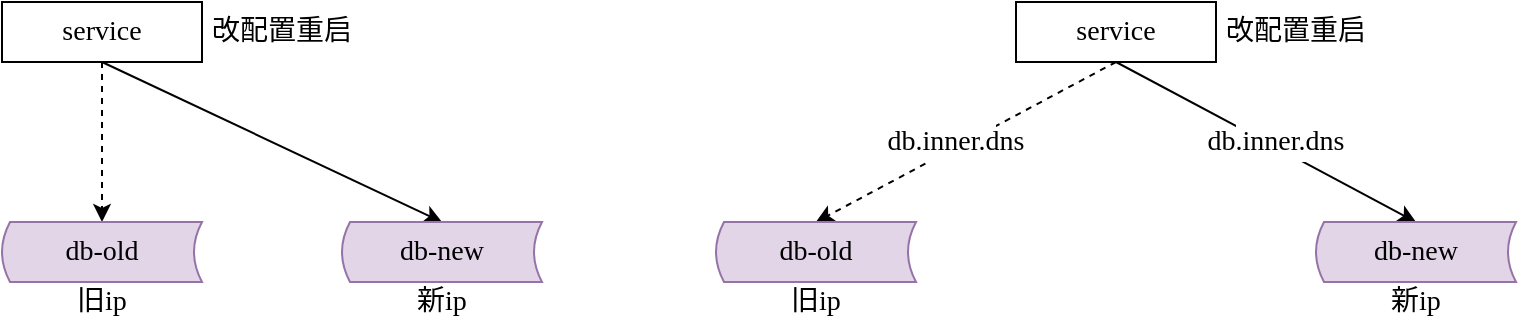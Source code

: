 <mxfile version="12.9.9" type="device" pages="4"><diagram id="i18IuQlDVuZa05UnJQ1h" name="消除IP耦合"><mxGraphModel dx="1072" dy="792" grid="1" gridSize="10" guides="1" tooltips="1" connect="1" arrows="1" fold="1" page="1" pageScale="1" pageWidth="827" pageHeight="1169" math="0" shadow="0"><root><mxCell id="0"/><mxCell id="1" parent="0"/><mxCell id="LNtL8nEvzG4BWVXjn0FC-1" style="edgeStyle=orthogonalEdgeStyle;rounded=0;orthogonalLoop=1;jettySize=auto;html=1;exitX=0.5;exitY=1;exitDx=0;exitDy=0;entryX=0.5;entryY=0;entryDx=0;entryDy=0;fontFamily=Verdana;fontSize=14;dashed=1;" edge="1" parent="1" source="LNtL8nEvzG4BWVXjn0FC-3" target="LNtL8nEvzG4BWVXjn0FC-4"><mxGeometry relative="1" as="geometry"/></mxCell><mxCell id="LNtL8nEvzG4BWVXjn0FC-2" style="rounded=0;orthogonalLoop=1;jettySize=auto;html=1;exitX=0.5;exitY=1;exitDx=0;exitDy=0;entryX=0.5;entryY=0;entryDx=0;entryDy=0;fontFamily=Verdana;fontSize=14;" edge="1" parent="1" source="LNtL8nEvzG4BWVXjn0FC-3" target="LNtL8nEvzG4BWVXjn0FC-5"><mxGeometry relative="1" as="geometry"/></mxCell><mxCell id="LNtL8nEvzG4BWVXjn0FC-3" value="service" style="rounded=0;whiteSpace=wrap;html=1;fontSize=14;fontFamily=Verdana;" vertex="1" parent="1"><mxGeometry x="70" y="270" width="100" height="30" as="geometry"/></mxCell><mxCell id="LNtL8nEvzG4BWVXjn0FC-4" value="db-old" style="shape=dataStorage;whiteSpace=wrap;html=1;fontFamily=Verdana;fontSize=14;size=0.04;fillColor=#e1d5e7;strokeColor=#9673a6;" vertex="1" parent="1"><mxGeometry x="70" y="380" width="100" height="30" as="geometry"/></mxCell><mxCell id="LNtL8nEvzG4BWVXjn0FC-5" value="db-new" style="shape=dataStorage;whiteSpace=wrap;html=1;fontFamily=Verdana;fontSize=14;size=0.04;fillColor=#e1d5e7;strokeColor=#9673a6;" vertex="1" parent="1"><mxGeometry x="240" y="380" width="100" height="30" as="geometry"/></mxCell><mxCell id="LNtL8nEvzG4BWVXjn0FC-6" value="旧ip" style="text;html=1;strokeColor=none;fillColor=none;align=center;verticalAlign=middle;whiteSpace=wrap;rounded=0;fontFamily=Verdana;fontSize=14;" vertex="1" parent="1"><mxGeometry x="100" y="410" width="40" height="20" as="geometry"/></mxCell><mxCell id="LNtL8nEvzG4BWVXjn0FC-7" value="新ip" style="text;html=1;strokeColor=none;fillColor=none;align=center;verticalAlign=middle;whiteSpace=wrap;rounded=0;fontFamily=Verdana;fontSize=14;" vertex="1" parent="1"><mxGeometry x="270" y="410" width="40" height="20" as="geometry"/></mxCell><mxCell id="LNtL8nEvzG4BWVXjn0FC-8" value="改配置重启" style="text;html=1;strokeColor=none;fillColor=none;align=center;verticalAlign=middle;whiteSpace=wrap;rounded=0;fontFamily=Verdana;fontSize=14;" vertex="1" parent="1"><mxGeometry x="170" y="275" width="80" height="20" as="geometry"/></mxCell><mxCell id="LNtL8nEvzG4BWVXjn0FC-9" style="rounded=0;orthogonalLoop=1;jettySize=auto;html=1;exitX=0.5;exitY=1;exitDx=0;exitDy=0;entryX=0.5;entryY=0;entryDx=0;entryDy=0;fontFamily=Verdana;fontSize=14;dashed=1;" edge="1" parent="1" source="LNtL8nEvzG4BWVXjn0FC-11" target="LNtL8nEvzG4BWVXjn0FC-12"><mxGeometry relative="1" as="geometry"/></mxCell><mxCell id="LNtL8nEvzG4BWVXjn0FC-10" style="rounded=0;orthogonalLoop=1;jettySize=auto;html=1;exitX=0.5;exitY=1;exitDx=0;exitDy=0;entryX=0.5;entryY=0;entryDx=0;entryDy=0;fontFamily=Verdana;fontSize=14;" edge="1" parent="1" source="LNtL8nEvzG4BWVXjn0FC-11" target="LNtL8nEvzG4BWVXjn0FC-13"><mxGeometry relative="1" as="geometry"/></mxCell><mxCell id="LNtL8nEvzG4BWVXjn0FC-11" value="service" style="rounded=0;whiteSpace=wrap;html=1;fontSize=14;fontFamily=Verdana;" vertex="1" parent="1"><mxGeometry x="577" y="270" width="100" height="30" as="geometry"/></mxCell><mxCell id="LNtL8nEvzG4BWVXjn0FC-12" value="db-old" style="shape=dataStorage;whiteSpace=wrap;html=1;fontFamily=Verdana;fontSize=14;size=0.04;fillColor=#e1d5e7;strokeColor=#9673a6;" vertex="1" parent="1"><mxGeometry x="427" y="380" width="100" height="30" as="geometry"/></mxCell><mxCell id="LNtL8nEvzG4BWVXjn0FC-13" value="db-new" style="shape=dataStorage;whiteSpace=wrap;html=1;fontFamily=Verdana;fontSize=14;size=0.04;fillColor=#e1d5e7;strokeColor=#9673a6;" vertex="1" parent="1"><mxGeometry x="727" y="380" width="100" height="30" as="geometry"/></mxCell><mxCell id="LNtL8nEvzG4BWVXjn0FC-14" value="旧ip" style="text;html=1;strokeColor=none;fillColor=none;align=center;verticalAlign=middle;whiteSpace=wrap;rounded=0;fontFamily=Verdana;fontSize=14;" vertex="1" parent="1"><mxGeometry x="457" y="410" width="40" height="20" as="geometry"/></mxCell><mxCell id="LNtL8nEvzG4BWVXjn0FC-15" value="新ip" style="text;html=1;strokeColor=none;fillColor=none;align=center;verticalAlign=middle;whiteSpace=wrap;rounded=0;fontFamily=Verdana;fontSize=14;" vertex="1" parent="1"><mxGeometry x="757" y="410" width="40" height="20" as="geometry"/></mxCell><mxCell id="LNtL8nEvzG4BWVXjn0FC-16" value="改配置重启" style="text;html=1;strokeColor=none;fillColor=none;align=center;verticalAlign=middle;whiteSpace=wrap;rounded=0;fontFamily=Verdana;fontSize=14;" vertex="1" parent="1"><mxGeometry x="677" y="275" width="80" height="20" as="geometry"/></mxCell><mxCell id="LNtL8nEvzG4BWVXjn0FC-17" value="db.inner.dns" style="text;html=1;strokeColor=none;fillColor=#ffffff;align=center;verticalAlign=middle;whiteSpace=wrap;rounded=0;fontFamily=Verdana;fontSize=14;" vertex="1" parent="1"><mxGeometry x="527" y="330" width="40" height="20" as="geometry"/></mxCell><mxCell id="LNtL8nEvzG4BWVXjn0FC-18" value="db.inner.dns" style="text;html=1;strokeColor=none;fillColor=#ffffff;align=center;verticalAlign=middle;whiteSpace=wrap;rounded=0;fontFamily=Verdana;fontSize=14;" vertex="1" parent="1"><mxGeometry x="687" y="330" width="40" height="20" as="geometry"/></mxCell></root></mxGraphModel></diagram><diagram id="fx41USESODHeMfqEr2OU" name="消除公共库耦合"><mxGraphModel dx="1072" dy="792" grid="1" gridSize="10" guides="1" tooltips="1" connect="1" arrows="1" fold="1" page="1" pageScale="1" pageWidth="827" pageHeight="1169" math="0" shadow="0"><root><mxCell id="7f30IBXHDWjcl1DamGor-0"/><mxCell id="7f30IBXHDWjcl1DamGor-1" parent="7f30IBXHDWjcl1DamGor-0"/><mxCell id="kiIvEAYXKFqBtfXAb6jz-0" style="edgeStyle=orthogonalEdgeStyle;rounded=0;orthogonalLoop=1;jettySize=auto;html=1;exitX=0.5;exitY=1;exitDx=0;exitDy=0;entryX=0;entryY=0.5;entryDx=0;entryDy=0;fontFamily=Verdana;fontSize=14;" edge="1" parent="7f30IBXHDWjcl1DamGor-1" source="kiIvEAYXKFqBtfXAb6jz-1" target="kiIvEAYXKFqBtfXAb6jz-10"><mxGeometry relative="1" as="geometry"/></mxCell><mxCell id="kiIvEAYXKFqBtfXAb6jz-1" value="service1" style="rounded=0;whiteSpace=wrap;html=1;fontSize=14;fontFamily=Verdana;" vertex="1" parent="7f30IBXHDWjcl1DamGor-1"><mxGeometry x="10" y="270" width="100" height="30" as="geometry"/></mxCell><mxCell id="kiIvEAYXKFqBtfXAb6jz-2" value="db" style="shape=dataStorage;whiteSpace=wrap;html=1;fontFamily=Verdana;fontSize=14;size=0.04;fillColor=#e1d5e7;strokeColor=#9673a6;" vertex="1" parent="7f30IBXHDWjcl1DamGor-1"><mxGeometry x="150" y="480" width="100" height="30" as="geometry"/></mxCell><mxCell id="kiIvEAYXKFqBtfXAb6jz-3" value="cache" style="shape=dataStorage;whiteSpace=wrap;html=1;fontFamily=Verdana;fontSize=14;size=0.04;fillColor=#f8cecc;strokeColor=#b85450;" vertex="1" parent="7f30IBXHDWjcl1DamGor-1"><mxGeometry x="290" y="480" width="100" height="30" as="geometry"/></mxCell><mxCell id="kiIvEAYXKFqBtfXAb6jz-4" style="edgeStyle=none;rounded=0;orthogonalLoop=1;jettySize=auto;html=1;exitX=0.5;exitY=1;exitDx=0;exitDy=0;entryX=0.5;entryY=0;entryDx=0;entryDy=0;fontFamily=Verdana;fontSize=14;" edge="1" parent="7f30IBXHDWjcl1DamGor-1" source="kiIvEAYXKFqBtfXAb6jz-5" target="kiIvEAYXKFqBtfXAb6jz-10"><mxGeometry relative="1" as="geometry"/></mxCell><mxCell id="kiIvEAYXKFqBtfXAb6jz-5" value="service2" style="rounded=0;whiteSpace=wrap;html=1;fontSize=14;fontFamily=Verdana;" vertex="1" parent="7f30IBXHDWjcl1DamGor-1"><mxGeometry x="150" y="270" width="100" height="30" as="geometry"/></mxCell><mxCell id="kiIvEAYXKFqBtfXAb6jz-6" style="edgeStyle=orthogonalEdgeStyle;rounded=0;orthogonalLoop=1;jettySize=auto;html=1;exitX=0.5;exitY=1;exitDx=0;exitDy=0;entryX=1;entryY=0.5;entryDx=0;entryDy=0;fontFamily=Verdana;fontSize=14;" edge="1" parent="7f30IBXHDWjcl1DamGor-1" source="kiIvEAYXKFqBtfXAb6jz-7" target="kiIvEAYXKFqBtfXAb6jz-10"><mxGeometry relative="1" as="geometry"/></mxCell><mxCell id="kiIvEAYXKFqBtfXAb6jz-7" value="service3" style="rounded=0;whiteSpace=wrap;html=1;fontSize=14;fontFamily=Verdana;" vertex="1" parent="7f30IBXHDWjcl1DamGor-1"><mxGeometry x="290" y="270" width="100" height="30" as="geometry"/></mxCell><mxCell id="kiIvEAYXKFqBtfXAb6jz-8" style="edgeStyle=orthogonalEdgeStyle;rounded=0;orthogonalLoop=1;jettySize=auto;html=1;exitX=0.5;exitY=1;exitDx=0;exitDy=0;entryX=0.5;entryY=0;entryDx=0;entryDy=0;fontFamily=Verdana;fontSize=14;" edge="1" parent="7f30IBXHDWjcl1DamGor-1" source="kiIvEAYXKFqBtfXAb6jz-10" target="kiIvEAYXKFqBtfXAb6jz-2"><mxGeometry relative="1" as="geometry"/></mxCell><mxCell id="kiIvEAYXKFqBtfXAb6jz-9" style="rounded=0;orthogonalLoop=1;jettySize=auto;html=1;exitX=0.5;exitY=1;exitDx=0;exitDy=0;entryX=0.5;entryY=0;entryDx=0;entryDy=0;fontFamily=Verdana;fontSize=14;" edge="1" parent="7f30IBXHDWjcl1DamGor-1" source="kiIvEAYXKFqBtfXAb6jz-10" target="kiIvEAYXKFqBtfXAb6jz-3"><mxGeometry relative="1" as="geometry"/></mxCell><mxCell id="kiIvEAYXKFqBtfXAb6jz-10" value="biz.jar" style="rounded=1;whiteSpace=wrap;html=1;fillColor=#ffffff;fontFamily=Verdana;fontSize=14;arcSize=50;" vertex="1" parent="7f30IBXHDWjcl1DamGor-1"><mxGeometry x="150" y="380" width="100" height="30" as="geometry"/></mxCell><mxCell id="kiIvEAYXKFqBtfXAb6jz-11" style="rounded=0;orthogonalLoop=1;jettySize=auto;html=1;exitX=0.5;exitY=1;exitDx=0;exitDy=0;entryX=0.5;entryY=0;entryDx=0;entryDy=0;fontFamily=Verdana;fontSize=14;" edge="1" parent="7f30IBXHDWjcl1DamGor-1" source="kiIvEAYXKFqBtfXAb6jz-12" target="kiIvEAYXKFqBtfXAb6jz-21"><mxGeometry relative="1" as="geometry"/></mxCell><mxCell id="kiIvEAYXKFqBtfXAb6jz-12" value="service1" style="rounded=0;whiteSpace=wrap;html=1;fontSize=14;fontFamily=Verdana;" vertex="1" parent="7f30IBXHDWjcl1DamGor-1"><mxGeometry x="447" y="270" width="100" height="30" as="geometry"/></mxCell><mxCell id="kiIvEAYXKFqBtfXAb6jz-13" value="db" style="shape=dataStorage;whiteSpace=wrap;html=1;fontFamily=Verdana;fontSize=14;size=0.04;fillColor=#e1d5e7;strokeColor=#9673a6;" vertex="1" parent="7f30IBXHDWjcl1DamGor-1"><mxGeometry x="587" y="480" width="100" height="30" as="geometry"/></mxCell><mxCell id="kiIvEAYXKFqBtfXAb6jz-14" value="cache" style="shape=dataStorage;whiteSpace=wrap;html=1;fontFamily=Verdana;fontSize=14;size=0.04;fillColor=#f8cecc;strokeColor=#b85450;" vertex="1" parent="7f30IBXHDWjcl1DamGor-1"><mxGeometry x="727" y="480" width="100" height="30" as="geometry"/></mxCell><mxCell id="kiIvEAYXKFqBtfXAb6jz-15" style="edgeStyle=none;rounded=0;orthogonalLoop=1;jettySize=auto;html=1;exitX=0.5;exitY=1;exitDx=0;exitDy=0;entryX=0.5;entryY=0;entryDx=0;entryDy=0;fontFamily=Verdana;fontSize=14;" edge="1" parent="7f30IBXHDWjcl1DamGor-1" source="kiIvEAYXKFqBtfXAb6jz-16" target="kiIvEAYXKFqBtfXAb6jz-21"><mxGeometry relative="1" as="geometry"/></mxCell><mxCell id="kiIvEAYXKFqBtfXAb6jz-16" value="service2" style="rounded=0;whiteSpace=wrap;html=1;fontSize=14;fontFamily=Verdana;" vertex="1" parent="7f30IBXHDWjcl1DamGor-1"><mxGeometry x="587" y="270" width="100" height="30" as="geometry"/></mxCell><mxCell id="kiIvEAYXKFqBtfXAb6jz-17" style="rounded=0;orthogonalLoop=1;jettySize=auto;html=1;exitX=0.5;exitY=1;exitDx=0;exitDy=0;entryX=0.5;entryY=0;entryDx=0;entryDy=0;fontFamily=Verdana;fontSize=14;" edge="1" parent="7f30IBXHDWjcl1DamGor-1" source="kiIvEAYXKFqBtfXAb6jz-18" target="kiIvEAYXKFqBtfXAb6jz-21"><mxGeometry relative="1" as="geometry"/></mxCell><mxCell id="kiIvEAYXKFqBtfXAb6jz-18" value="service3" style="rounded=0;whiteSpace=wrap;html=1;fontSize=14;fontFamily=Verdana;" vertex="1" parent="7f30IBXHDWjcl1DamGor-1"><mxGeometry x="727" y="270" width="100" height="30" as="geometry"/></mxCell><mxCell id="kiIvEAYXKFqBtfXAb6jz-19" style="edgeStyle=orthogonalEdgeStyle;rounded=0;orthogonalLoop=1;jettySize=auto;html=1;exitX=0.5;exitY=1;exitDx=0;exitDy=0;entryX=0.5;entryY=0;entryDx=0;entryDy=0;fontFamily=Verdana;fontSize=14;" edge="1" parent="7f30IBXHDWjcl1DamGor-1" source="kiIvEAYXKFqBtfXAb6jz-21" target="kiIvEAYXKFqBtfXAb6jz-13"><mxGeometry relative="1" as="geometry"/></mxCell><mxCell id="kiIvEAYXKFqBtfXAb6jz-20" style="rounded=0;orthogonalLoop=1;jettySize=auto;html=1;exitX=0.5;exitY=1;exitDx=0;exitDy=0;entryX=0.5;entryY=0;entryDx=0;entryDy=0;fontFamily=Verdana;fontSize=14;" edge="1" parent="7f30IBXHDWjcl1DamGor-1" source="kiIvEAYXKFqBtfXAb6jz-21" target="kiIvEAYXKFqBtfXAb6jz-14"><mxGeometry relative="1" as="geometry"/></mxCell><mxCell id="kiIvEAYXKFqBtfXAb6jz-21" value="biz.service" style="rounded=1;whiteSpace=wrap;html=1;fillColor=#ffffff;fontFamily=Verdana;fontSize=14;arcSize=50;" vertex="1" parent="7f30IBXHDWjcl1DamGor-1"><mxGeometry x="587" y="380" width="100" height="30" as="geometry"/></mxCell></root></mxGraphModel></diagram><diagram id="u6aBDR1Z8g0q0iIM3qYT" name="分层架构演进之路"><mxGraphModel dx="1072" dy="792" grid="1" gridSize="10" guides="1" tooltips="1" connect="1" arrows="1" fold="1" page="1" pageScale="1" pageWidth="827" pageHeight="1169" math="0" shadow="0"><root><mxCell id="iaPJOSjdDg8Whs4y9LMj-0"/><mxCell id="iaPJOSjdDg8Whs4y9LMj-1" parent="iaPJOSjdDg8Whs4y9LMj-0"/><mxCell id="NhcVpcuo0kdm9E1n7WV4-0" style="edgeStyle=orthogonalEdgeStyle;rounded=0;orthogonalLoop=1;jettySize=auto;html=1;exitX=0.5;exitY=1;exitDx=0;exitDy=0;fontFamily=Verdana;fontSize=14;" edge="1" parent="iaPJOSjdDg8Whs4y9LMj-1" source="NhcVpcuo0kdm9E1n7WV4-1" target="NhcVpcuo0kdm9E1n7WV4-2"><mxGeometry relative="1" as="geometry"/></mxCell><mxCell id="NhcVpcuo0kdm9E1n7WV4-1" value="web-server" style="rounded=0;whiteSpace=wrap;html=1;fontFamily=Verdana;fontSize=14;" vertex="1" parent="iaPJOSjdDg8Whs4y9LMj-1"><mxGeometry y="310" width="120" height="30" as="geometry"/></mxCell><mxCell id="NhcVpcuo0kdm9E1n7WV4-2" value="db" style="shape=dataStorage;whiteSpace=wrap;html=1;fontFamily=Verdana;fontSize=14;size=0.042;fillColor=#e1d5e7;strokeColor=#000000;" vertex="1" parent="iaPJOSjdDg8Whs4y9LMj-1"><mxGeometry y="390" width="120" height="30" as="geometry"/></mxCell><mxCell id="NhcVpcuo0kdm9E1n7WV4-3" style="edgeStyle=orthogonalEdgeStyle;rounded=0;orthogonalLoop=1;jettySize=auto;html=1;exitX=0.5;exitY=1;exitDx=0;exitDy=0;fontFamily=Verdana;fontSize=14;" edge="1" parent="iaPJOSjdDg8Whs4y9LMj-1" source="NhcVpcuo0kdm9E1n7WV4-4" target="NhcVpcuo0kdm9E1n7WV4-5"><mxGeometry relative="1" as="geometry"/></mxCell><mxCell id="NhcVpcuo0kdm9E1n7WV4-4" value="web-server" style="rounded=0;whiteSpace=wrap;html=1;fontFamily=Verdana;fontSize=14;verticalAlign=top;" vertex="1" parent="iaPJOSjdDg8Whs4y9LMj-1"><mxGeometry x="200" y="280" width="120" height="60" as="geometry"/></mxCell><mxCell id="NhcVpcuo0kdm9E1n7WV4-5" value="db" style="shape=dataStorage;whiteSpace=wrap;html=1;fontFamily=Verdana;fontSize=14;size=0.042;fillColor=#e1d5e7;strokeColor=#000000;" vertex="1" parent="iaPJOSjdDg8Whs4y9LMj-1"><mxGeometry x="200" y="390" width="120" height="30" as="geometry"/></mxCell><mxCell id="NhcVpcuo0kdm9E1n7WV4-6" value="DAO" style="rounded=0;whiteSpace=wrap;html=1;strokeColor=#000000;fontFamily=Verdana;fontSize=14;" vertex="1" parent="iaPJOSjdDg8Whs4y9LMj-1"><mxGeometry x="225" y="310" width="70" height="30" as="geometry"/></mxCell><mxCell id="NhcVpcuo0kdm9E1n7WV4-7" value="" style="html=1;shadow=0;dashed=0;align=center;verticalAlign=middle;shape=mxgraph.arrows2.arrow;dy=0.5;dx=12;notch=0;strokeColor=#000000;fontFamily=Verdana;fontSize=14;" vertex="1" parent="iaPJOSjdDg8Whs4y9LMj-1"><mxGeometry x="130" y="360" width="50" height="20" as="geometry"/></mxCell><mxCell id="NhcVpcuo0kdm9E1n7WV4-19" style="edgeStyle=orthogonalEdgeStyle;rounded=0;orthogonalLoop=1;jettySize=auto;html=1;exitX=0.5;exitY=1;exitDx=0;exitDy=0;fontFamily=Verdana;fontSize=14;" edge="1" parent="iaPJOSjdDg8Whs4y9LMj-1" source="NhcVpcuo0kdm9E1n7WV4-20" target="NhcVpcuo0kdm9E1n7WV4-21"><mxGeometry relative="1" as="geometry"/></mxCell><mxCell id="NhcVpcuo0kdm9E1n7WV4-20" value="service" style="rounded=0;whiteSpace=wrap;html=1;fontFamily=Verdana;fontSize=14;verticalAlign=top;" vertex="1" parent="iaPJOSjdDg8Whs4y9LMj-1"><mxGeometry x="370" y="280" width="120" height="60" as="geometry"/></mxCell><mxCell id="NhcVpcuo0kdm9E1n7WV4-21" value="db" style="shape=dataStorage;whiteSpace=wrap;html=1;fontFamily=Verdana;fontSize=14;size=0.042;fillColor=#e1d5e7;strokeColor=#000000;" vertex="1" parent="iaPJOSjdDg8Whs4y9LMj-1"><mxGeometry x="370" y="390" width="120" height="30" as="geometry"/></mxCell><mxCell id="NhcVpcuo0kdm9E1n7WV4-22" value="DAO" style="rounded=0;whiteSpace=wrap;html=1;strokeColor=#000000;fontFamily=Verdana;fontSize=14;" vertex="1" parent="iaPJOSjdDg8Whs4y9LMj-1"><mxGeometry x="395" y="310" width="70" height="30" as="geometry"/></mxCell><mxCell id="NhcVpcuo0kdm9E1n7WV4-23" style="edgeStyle=none;rounded=0;orthogonalLoop=1;jettySize=auto;html=1;exitX=0.5;exitY=1;exitDx=0;exitDy=0;entryX=0.5;entryY=0;entryDx=0;entryDy=0;fontFamily=Verdana;fontSize=14;" edge="1" parent="iaPJOSjdDg8Whs4y9LMj-1" source="NhcVpcuo0kdm9E1n7WV4-24" target="NhcVpcuo0kdm9E1n7WV4-20"><mxGeometry relative="1" as="geometry"/></mxCell><mxCell id="NhcVpcuo0kdm9E1n7WV4-24" value="web-server" style="rounded=0;whiteSpace=wrap;html=1;strokeColor=#000000;strokeWidth=1;fillColor=#ffffff;fontFamily=Verdana;fontSize=14;" vertex="1" parent="iaPJOSjdDg8Whs4y9LMj-1"><mxGeometry x="370" y="200" width="120" height="30" as="geometry"/></mxCell><mxCell id="NhcVpcuo0kdm9E1n7WV4-25" style="edgeStyle=orthogonalEdgeStyle;rounded=0;orthogonalLoop=1;jettySize=auto;html=1;exitX=0.5;exitY=1;exitDx=0;exitDy=0;fontFamily=Verdana;fontSize=14;" edge="1" parent="iaPJOSjdDg8Whs4y9LMj-1" source="NhcVpcuo0kdm9E1n7WV4-26" target="NhcVpcuo0kdm9E1n7WV4-27"><mxGeometry relative="1" as="geometry"/></mxCell><mxCell id="NhcVpcuo0kdm9E1n7WV4-26" value="service" style="rounded=0;whiteSpace=wrap;html=1;fontFamily=Verdana;fontSize=14;verticalAlign=top;" vertex="1" parent="iaPJOSjdDg8Whs4y9LMj-1"><mxGeometry x="560" y="310" width="120" height="60" as="geometry"/></mxCell><mxCell id="NhcVpcuo0kdm9E1n7WV4-27" value="db" style="shape=dataStorage;whiteSpace=wrap;html=1;fontFamily=Verdana;fontSize=14;size=0.042;fillColor=#e1d5e7;strokeColor=#000000;" vertex="1" parent="iaPJOSjdDg8Whs4y9LMj-1"><mxGeometry x="560" y="390" width="120" height="30" as="geometry"/></mxCell><mxCell id="NhcVpcuo0kdm9E1n7WV4-28" value="DAO" style="rounded=0;whiteSpace=wrap;html=1;strokeColor=#000000;fontFamily=Verdana;fontSize=14;" vertex="1" parent="iaPJOSjdDg8Whs4y9LMj-1"><mxGeometry x="585" y="340" width="70" height="30" as="geometry"/></mxCell><mxCell id="NhcVpcuo0kdm9E1n7WV4-29" style="edgeStyle=none;rounded=0;orthogonalLoop=1;jettySize=auto;html=1;exitX=0.5;exitY=1;exitDx=0;exitDy=0;entryX=0.5;entryY=0;entryDx=0;entryDy=0;fontFamily=Verdana;fontSize=14;" edge="1" parent="iaPJOSjdDg8Whs4y9LMj-1" source="NhcVpcuo0kdm9E1n7WV4-32" target="NhcVpcuo0kdm9E1n7WV4-26"><mxGeometry relative="1" as="geometry"/></mxCell><mxCell id="NhcVpcuo0kdm9E1n7WV4-30" value="web-server" style="rounded=0;whiteSpace=wrap;html=1;strokeColor=#000000;strokeWidth=1;fillColor=#ffffff;fontFamily=Verdana;fontSize=14;" vertex="1" parent="iaPJOSjdDg8Whs4y9LMj-1"><mxGeometry x="560" y="200" width="120" height="30" as="geometry"/></mxCell><mxCell id="NhcVpcuo0kdm9E1n7WV4-31" value="" style="html=1;shadow=0;dashed=0;align=center;verticalAlign=middle;shape=mxgraph.arrows2.arrow;dy=0.6;dx=18;notch=0;strokeWidth=1;fillColor=#ffffff;fontSize=14;" vertex="1" parent="iaPJOSjdDg8Whs4y9LMj-1"><mxGeometry x="500" y="295" width="50" height="30" as="geometry"/></mxCell><mxCell id="NhcVpcuo0kdm9E1n7WV4-32" value="biz-service" style="rounded=0;whiteSpace=wrap;html=1;strokeColor=#000000;strokeWidth=1;fillColor=#ffffff;fontFamily=Verdana;fontSize=14;" vertex="1" parent="iaPJOSjdDg8Whs4y9LMj-1"><mxGeometry x="560" y="260" width="120" height="30" as="geometry"/></mxCell><mxCell id="NhcVpcuo0kdm9E1n7WV4-33" style="edgeStyle=none;rounded=0;orthogonalLoop=1;jettySize=auto;html=1;exitX=0.5;exitY=1;exitDx=0;exitDy=0;entryX=0.5;entryY=0;entryDx=0;entryDy=0;fontFamily=Verdana;fontSize=14;" edge="1" parent="iaPJOSjdDg8Whs4y9LMj-1" source="NhcVpcuo0kdm9E1n7WV4-30" target="NhcVpcuo0kdm9E1n7WV4-32"><mxGeometry relative="1" as="geometry"><mxPoint x="620" y="230" as="sourcePoint"/><mxPoint x="620" y="300" as="targetPoint"/></mxGeometry></mxCell><mxCell id="NhcVpcuo0kdm9E1n7WV4-53" style="edgeStyle=orthogonalEdgeStyle;rounded=0;orthogonalLoop=1;jettySize=auto;html=1;exitX=0.5;exitY=1;exitDx=0;exitDy=0;fontFamily=Verdana;fontSize=14;" edge="1" parent="iaPJOSjdDg8Whs4y9LMj-1" source="NhcVpcuo0kdm9E1n7WV4-54" target="NhcVpcuo0kdm9E1n7WV4-55"><mxGeometry relative="1" as="geometry"/></mxCell><mxCell id="NhcVpcuo0kdm9E1n7WV4-54" value="service" style="rounded=0;whiteSpace=wrap;html=1;fontFamily=Verdana;fontSize=14;verticalAlign=top;" vertex="1" parent="iaPJOSjdDg8Whs4y9LMj-1"><mxGeometry x="730" y="290" width="120" height="60" as="geometry"/></mxCell><mxCell id="NhcVpcuo0kdm9E1n7WV4-55" value="db" style="shape=dataStorage;whiteSpace=wrap;html=1;fontFamily=Verdana;fontSize=14;size=0.042;fillColor=#e1d5e7;strokeColor=#000000;" vertex="1" parent="iaPJOSjdDg8Whs4y9LMj-1"><mxGeometry x="730" y="390" width="120" height="30" as="geometry"/></mxCell><mxCell id="NhcVpcuo0kdm9E1n7WV4-56" value="DAO" style="rounded=0;whiteSpace=wrap;html=1;strokeColor=#000000;fontFamily=Verdana;fontSize=14;" vertex="1" parent="iaPJOSjdDg8Whs4y9LMj-1"><mxGeometry x="755" y="320" width="70" height="30" as="geometry"/></mxCell><mxCell id="NhcVpcuo0kdm9E1n7WV4-57" style="edgeStyle=none;rounded=0;orthogonalLoop=1;jettySize=auto;html=1;exitX=0.5;exitY=1;exitDx=0;exitDy=0;entryX=0.5;entryY=0;entryDx=0;entryDy=0;fontFamily=Verdana;fontSize=14;" edge="1" parent="iaPJOSjdDg8Whs4y9LMj-1" source="NhcVpcuo0kdm9E1n7WV4-59" target="NhcVpcuo0kdm9E1n7WV4-54"><mxGeometry relative="1" as="geometry"/></mxCell><mxCell id="NhcVpcuo0kdm9E1n7WV4-58" value="web-data" style="rounded=0;whiteSpace=wrap;html=1;strokeColor=#000000;strokeWidth=1;fillColor=#ffffff;fontFamily=Verdana;fontSize=14;" vertex="1" parent="iaPJOSjdDg8Whs4y9LMj-1"><mxGeometry x="730" y="150" width="120" height="30" as="geometry"/></mxCell><mxCell id="NhcVpcuo0kdm9E1n7WV4-59" value="biz-service" style="rounded=0;whiteSpace=wrap;html=1;strokeColor=#000000;strokeWidth=1;fillColor=#ffffff;fontFamily=Verdana;fontSize=14;" vertex="1" parent="iaPJOSjdDg8Whs4y9LMj-1"><mxGeometry x="730" y="220" width="120" height="30" as="geometry"/></mxCell><mxCell id="NhcVpcuo0kdm9E1n7WV4-60" style="edgeStyle=none;rounded=0;orthogonalLoop=1;jettySize=auto;html=1;exitX=0.5;exitY=1;exitDx=0;exitDy=0;entryX=0.5;entryY=0;entryDx=0;entryDy=0;fontFamily=Verdana;fontSize=14;" edge="1" parent="iaPJOSjdDg8Whs4y9LMj-1" source="NhcVpcuo0kdm9E1n7WV4-58" target="NhcVpcuo0kdm9E1n7WV4-59"><mxGeometry relative="1" as="geometry"><mxPoint x="790" y="210" as="sourcePoint"/><mxPoint x="790" y="280" as="targetPoint"/></mxGeometry></mxCell><mxCell id="NhcVpcuo0kdm9E1n7WV4-61" style="edgeStyle=none;rounded=0;orthogonalLoop=1;jettySize=auto;html=1;exitX=0.5;exitY=1;exitDx=0;exitDy=0;entryX=0.5;entryY=0;entryDx=0;entryDy=0;fontFamily=Verdana;fontSize=14;" edge="1" parent="iaPJOSjdDg8Whs4y9LMj-1" source="NhcVpcuo0kdm9E1n7WV4-62" target="NhcVpcuo0kdm9E1n7WV4-58"><mxGeometry relative="1" as="geometry"/></mxCell><mxCell id="NhcVpcuo0kdm9E1n7WV4-62" value="web-view" style="rounded=0;whiteSpace=wrap;html=1;strokeColor=#000000;strokeWidth=1;fillColor=#ffffff;fontFamily=Verdana;fontSize=14;" vertex="1" parent="iaPJOSjdDg8Whs4y9LMj-1"><mxGeometry x="730" y="80" width="120" height="30" as="geometry"/></mxCell><mxCell id="NhcVpcuo0kdm9E1n7WV4-63" style="edgeStyle=orthogonalEdgeStyle;rounded=0;orthogonalLoop=1;jettySize=auto;html=1;exitX=0.5;exitY=1;exitDx=0;exitDy=0;fontFamily=Verdana;fontSize=14;" edge="1" parent="iaPJOSjdDg8Whs4y9LMj-1" source="NhcVpcuo0kdm9E1n7WV4-74" target="NhcVpcuo0kdm9E1n7WV4-65"><mxGeometry relative="1" as="geometry"/></mxCell><mxCell id="NhcVpcuo0kdm9E1n7WV4-64" value="service" style="rounded=0;whiteSpace=wrap;html=1;fontFamily=Verdana;fontSize=14;verticalAlign=top;" vertex="1" parent="iaPJOSjdDg8Whs4y9LMj-1"><mxGeometry x="960" y="220" width="120" height="60" as="geometry"/></mxCell><mxCell id="NhcVpcuo0kdm9E1n7WV4-65" value="db" style="shape=dataStorage;whiteSpace=wrap;html=1;fontFamily=Verdana;fontSize=14;size=0.042;fillColor=#e1d5e7;strokeColor=#000000;" vertex="1" parent="iaPJOSjdDg8Whs4y9LMj-1"><mxGeometry x="960" y="390" width="120" height="30" as="geometry"/></mxCell><mxCell id="NhcVpcuo0kdm9E1n7WV4-66" style="edgeStyle=none;rounded=0;orthogonalLoop=1;jettySize=auto;html=1;exitX=0.5;exitY=1;exitDx=0;exitDy=0;entryX=0.5;entryY=0;entryDx=0;entryDy=0;fontFamily=Verdana;fontSize=14;" edge="1" parent="iaPJOSjdDg8Whs4y9LMj-1" source="NhcVpcuo0kdm9E1n7WV4-67" target="NhcVpcuo0kdm9E1n7WV4-74"><mxGeometry relative="1" as="geometry"/></mxCell><mxCell id="NhcVpcuo0kdm9E1n7WV4-67" value="DAO" style="rounded=0;whiteSpace=wrap;html=1;strokeColor=#000000;fontFamily=Verdana;fontSize=14;" vertex="1" parent="iaPJOSjdDg8Whs4y9LMj-1"><mxGeometry x="985" y="250" width="70" height="30" as="geometry"/></mxCell><mxCell id="NhcVpcuo0kdm9E1n7WV4-68" style="edgeStyle=none;rounded=0;orthogonalLoop=1;jettySize=auto;html=1;exitX=0.5;exitY=1;exitDx=0;exitDy=0;entryX=0.5;entryY=0;entryDx=0;entryDy=0;fontFamily=Verdana;fontSize=14;" edge="1" parent="iaPJOSjdDg8Whs4y9LMj-1" source="NhcVpcuo0kdm9E1n7WV4-70" target="NhcVpcuo0kdm9E1n7WV4-64"><mxGeometry relative="1" as="geometry"/></mxCell><mxCell id="NhcVpcuo0kdm9E1n7WV4-69" value="web-data" style="rounded=0;whiteSpace=wrap;html=1;strokeColor=#000000;strokeWidth=1;fillColor=#ffffff;fontFamily=Verdana;fontSize=14;" vertex="1" parent="iaPJOSjdDg8Whs4y9LMj-1"><mxGeometry x="960" y="80" width="120" height="30" as="geometry"/></mxCell><mxCell id="NhcVpcuo0kdm9E1n7WV4-70" value="biz-service" style="rounded=0;whiteSpace=wrap;html=1;strokeColor=#000000;strokeWidth=1;fillColor=#ffffff;fontFamily=Verdana;fontSize=14;" vertex="1" parent="iaPJOSjdDg8Whs4y9LMj-1"><mxGeometry x="960" y="150" width="120" height="30" as="geometry"/></mxCell><mxCell id="NhcVpcuo0kdm9E1n7WV4-71" style="edgeStyle=none;rounded=0;orthogonalLoop=1;jettySize=auto;html=1;exitX=0.5;exitY=1;exitDx=0;exitDy=0;entryX=0.5;entryY=0;entryDx=0;entryDy=0;fontFamily=Verdana;fontSize=14;" edge="1" parent="iaPJOSjdDg8Whs4y9LMj-1" source="NhcVpcuo0kdm9E1n7WV4-69" target="NhcVpcuo0kdm9E1n7WV4-70"><mxGeometry relative="1" as="geometry"><mxPoint x="1020" y="140" as="sourcePoint"/><mxPoint x="1020" y="210" as="targetPoint"/></mxGeometry></mxCell><mxCell id="NhcVpcuo0kdm9E1n7WV4-72" style="edgeStyle=none;rounded=0;orthogonalLoop=1;jettySize=auto;html=1;exitX=0.5;exitY=1;exitDx=0;exitDy=0;entryX=0.5;entryY=0;entryDx=0;entryDy=0;fontFamily=Verdana;fontSize=14;" edge="1" parent="iaPJOSjdDg8Whs4y9LMj-1" source="NhcVpcuo0kdm9E1n7WV4-73" target="NhcVpcuo0kdm9E1n7WV4-69"><mxGeometry relative="1" as="geometry"/></mxCell><mxCell id="NhcVpcuo0kdm9E1n7WV4-73" value="web-view" style="rounded=0;whiteSpace=wrap;html=1;strokeColor=#000000;strokeWidth=1;fillColor=#ffffff;fontFamily=Verdana;fontSize=14;" vertex="1" parent="iaPJOSjdDg8Whs4y9LMj-1"><mxGeometry x="960" y="10" width="120" height="30" as="geometry"/></mxCell><mxCell id="NhcVpcuo0kdm9E1n7WV4-74" value="db-proxy" style="rounded=0;whiteSpace=wrap;html=1;strokeColor=#000000;strokeWidth=1;fillColor=#ffffff;fontFamily=Verdana;fontSize=14;" vertex="1" parent="iaPJOSjdDg8Whs4y9LMj-1"><mxGeometry x="960" y="320" width="120" height="30" as="geometry"/></mxCell><mxCell id="NhcVpcuo0kdm9E1n7WV4-75" value="" style="html=1;shadow=0;dashed=0;align=center;verticalAlign=middle;shape=mxgraph.arrows2.arrow;dy=0.55;dx=14;notch=0;strokeColor=#000000;strokeWidth=1;fillColor=#FFFFFF;fontFamily=Verdana;fontSize=14;" vertex="1" parent="iaPJOSjdDg8Whs4y9LMj-1"><mxGeometry x="880" y="250" width="50" height="30" as="geometry"/></mxCell></root></mxGraphModel></diagram><diagram id="ipc9-qnWgq8ZW-_X709u" name="“业务代码”与“技术基础实施”分层解耦"><mxGraphModel dx="1072" dy="792" grid="1" gridSize="10" guides="1" tooltips="1" connect="1" arrows="1" fold="1" page="1" pageScale="1" pageWidth="827" pageHeight="1169" math="0" shadow="0"><root><mxCell id="I0nQjNXixcy2Aanact1d-0"/><mxCell id="I0nQjNXixcy2Aanact1d-1" parent="I0nQjNXixcy2Aanact1d-0"/><mxCell id="nhxCpuJFq8n32jHtHFZG-0" value="" style="rounded=0;whiteSpace=wrap;html=1;strokeColor=#000000;fillColor=#FFFFFF;fontSize=14;fontFamily=Verdana;" vertex="1" parent="I0nQjNXixcy2Aanact1d-1"><mxGeometry y="180" width="120" height="60" as="geometry"/></mxCell><mxCell id="nhxCpuJFq8n32jHtHFZG-1" style="edgeStyle=orthogonalEdgeStyle;rounded=0;orthogonalLoop=1;jettySize=auto;html=1;exitX=0.5;exitY=1;exitDx=0;exitDy=0;entryX=0.5;entryY=0;entryDx=0;entryDy=0;fontFamily=Verdana;fontSize=14;" edge="1" parent="I0nQjNXixcy2Aanact1d-1" source="nhxCpuJFq8n32jHtHFZG-2" target="nhxCpuJFq8n32jHtHFZG-4"><mxGeometry relative="1" as="geometry"/></mxCell><mxCell id="nhxCpuJFq8n32jHtHFZG-2" value="RPC-client" style="rounded=0;whiteSpace=wrap;html=1;strokeColor=#000000;fillColor=#f8cecc;fontSize=14;fontFamily=Verdana;" vertex="1" parent="I0nQjNXixcy2Aanact1d-1"><mxGeometry x="15" y="210" width="90" height="30" as="geometry"/></mxCell><mxCell id="nhxCpuJFq8n32jHtHFZG-3" value="调用方" style="text;html=1;strokeColor=none;fillColor=none;align=center;verticalAlign=middle;whiteSpace=wrap;rounded=0;fontFamily=Verdana;fontSize=14;" vertex="1" parent="I0nQjNXixcy2Aanact1d-1"><mxGeometry x="35" y="190" width="50" height="20" as="geometry"/></mxCell><mxCell id="nhxCpuJFq8n32jHtHFZG-4" value="RPC-server&lt;br&gt;服务方" style="rounded=0;whiteSpace=wrap;html=1;strokeColor=#000000;fillColor=#f8cecc;fontFamily=Verdana;fontSize=14;" vertex="1" parent="I0nQjNXixcy2Aanact1d-1"><mxGeometry y="300" width="120" height="60" as="geometry"/></mxCell><mxCell id="nhxCpuJFq8n32jHtHFZG-5" value="" style="rounded=0;whiteSpace=wrap;html=1;strokeColor=#000000;fillColor=#FFFFFF;fontFamily=Verdana;fontSize=14;fontColor=#000000;dashed=1;" vertex="1" parent="I0nQjNXixcy2Aanact1d-1"><mxGeometry x="170" y="180" width="180" height="80" as="geometry"/></mxCell><mxCell id="nhxCpuJFq8n32jHtHFZG-6" style="rounded=0;orthogonalLoop=1;jettySize=auto;html=1;exitX=1;exitY=0.25;exitDx=0;exitDy=0;entryX=0;entryY=0.25;entryDx=0;entryDy=0;startArrow=none;startFill=0;endArrow=classic;endFill=1;strokeColor=#000000;fontFamily=Verdana;fontSize=14;fontColor=#000000;" edge="1" parent="I0nQjNXixcy2Aanact1d-1" source="nhxCpuJFq8n32jHtHFZG-7" target="nhxCpuJFq8n32jHtHFZG-9"><mxGeometry relative="1" as="geometry"/></mxCell><mxCell id="nhxCpuJFq8n32jHtHFZG-7" value="调用&lt;br&gt;方1" style="rounded=0;whiteSpace=wrap;html=1;strokeColor=#000000;fillColor=#FFFFFF;fontFamily=Verdana;fontSize=14;fontColor=#000000;" vertex="1" parent="I0nQjNXixcy2Aanact1d-1"><mxGeometry x="180" y="190" width="60" height="60" as="geometry"/></mxCell><mxCell id="nhxCpuJFq8n32jHtHFZG-8" style="edgeStyle=none;rounded=0;orthogonalLoop=1;jettySize=auto;html=1;exitX=0;exitY=0.75;exitDx=0;exitDy=0;entryX=1;entryY=0.75;entryDx=0;entryDy=0;startArrow=none;startFill=0;endArrow=classic;endFill=1;strokeColor=#000000;fontFamily=Verdana;fontSize=14;fontColor=#000000;" edge="1" parent="I0nQjNXixcy2Aanact1d-1" source="nhxCpuJFq8n32jHtHFZG-9" target="nhxCpuJFq8n32jHtHFZG-7"><mxGeometry relative="1" as="geometry"/></mxCell><mxCell id="nhxCpuJFq8n32jHtHFZG-9" value="proxy" style="rounded=0;whiteSpace=wrap;html=1;strokeColor=#000000;fillColor=#1ba1e2;fontFamily=Verdana;fontSize=14;fontColor=#000000;" vertex="1" parent="I0nQjNXixcy2Aanact1d-1"><mxGeometry x="280" y="190" width="60" height="60" as="geometry"/></mxCell><mxCell id="nhxCpuJFq8n32jHtHFZG-10" value="" style="rounded=0;whiteSpace=wrap;html=1;strokeColor=#000000;fillColor=#FFFFFF;fontFamily=Verdana;fontSize=14;fontColor=#000000;dashed=1;" vertex="1" parent="I0nQjNXixcy2Aanact1d-1"><mxGeometry x="380" y="180" width="180" height="80" as="geometry"/></mxCell><mxCell id="nhxCpuJFq8n32jHtHFZG-11" style="rounded=0;orthogonalLoop=1;jettySize=auto;html=1;exitX=1;exitY=0.25;exitDx=0;exitDy=0;entryX=0;entryY=0.25;entryDx=0;entryDy=0;startArrow=none;startFill=0;endArrow=classic;endFill=1;strokeColor=#000000;fontFamily=Verdana;fontSize=14;fontColor=#000000;" edge="1" parent="I0nQjNXixcy2Aanact1d-1" source="nhxCpuJFq8n32jHtHFZG-12" target="nhxCpuJFq8n32jHtHFZG-14"><mxGeometry relative="1" as="geometry"/></mxCell><mxCell id="nhxCpuJFq8n32jHtHFZG-12" value="调用&lt;br&gt;方2" style="rounded=0;whiteSpace=wrap;html=1;strokeColor=#000000;fillColor=#FFFFFF;fontFamily=Verdana;fontSize=14;fontColor=#000000;" vertex="1" parent="I0nQjNXixcy2Aanact1d-1"><mxGeometry x="390" y="190" width="60" height="60" as="geometry"/></mxCell><mxCell id="nhxCpuJFq8n32jHtHFZG-13" style="edgeStyle=none;rounded=0;orthogonalLoop=1;jettySize=auto;html=1;exitX=0;exitY=0.75;exitDx=0;exitDy=0;entryX=1;entryY=0.75;entryDx=0;entryDy=0;startArrow=none;startFill=0;endArrow=classic;endFill=1;strokeColor=#000000;fontFamily=Verdana;fontSize=14;fontColor=#000000;" edge="1" parent="I0nQjNXixcy2Aanact1d-1" source="nhxCpuJFq8n32jHtHFZG-14" target="nhxCpuJFq8n32jHtHFZG-12"><mxGeometry relative="1" as="geometry"/></mxCell><mxCell id="nhxCpuJFq8n32jHtHFZG-14" value="proxy" style="rounded=0;whiteSpace=wrap;html=1;strokeColor=#000000;fillColor=#1ba1e2;fontFamily=Verdana;fontSize=14;fontColor=#000000;" vertex="1" parent="I0nQjNXixcy2Aanact1d-1"><mxGeometry x="490" y="190" width="60" height="60" as="geometry"/></mxCell><mxCell id="nhxCpuJFq8n32jHtHFZG-15" value="" style="rounded=0;whiteSpace=wrap;html=1;strokeColor=#000000;fillColor=#FFFFFF;fontFamily=Verdana;fontSize=14;fontColor=#000000;dashed=1;" vertex="1" parent="I0nQjNXixcy2Aanact1d-1"><mxGeometry x="590" y="180" width="180" height="80" as="geometry"/></mxCell><mxCell id="nhxCpuJFq8n32jHtHFZG-16" style="rounded=0;orthogonalLoop=1;jettySize=auto;html=1;exitX=1;exitY=0.25;exitDx=0;exitDy=0;entryX=0;entryY=0.25;entryDx=0;entryDy=0;startArrow=none;startFill=0;endArrow=classic;endFill=1;strokeColor=#000000;fontFamily=Verdana;fontSize=14;fontColor=#000000;" edge="1" parent="I0nQjNXixcy2Aanact1d-1" source="nhxCpuJFq8n32jHtHFZG-17" target="nhxCpuJFq8n32jHtHFZG-19"><mxGeometry relative="1" as="geometry"/></mxCell><mxCell id="nhxCpuJFq8n32jHtHFZG-17" value="调用&lt;br&gt;方3" style="rounded=0;whiteSpace=wrap;html=1;strokeColor=#000000;fillColor=#FFFFFF;fontFamily=Verdana;fontSize=14;fontColor=#000000;" vertex="1" parent="I0nQjNXixcy2Aanact1d-1"><mxGeometry x="600" y="190" width="60" height="60" as="geometry"/></mxCell><mxCell id="nhxCpuJFq8n32jHtHFZG-18" style="edgeStyle=none;rounded=0;orthogonalLoop=1;jettySize=auto;html=1;exitX=0;exitY=0.75;exitDx=0;exitDy=0;entryX=1;entryY=0.75;entryDx=0;entryDy=0;startArrow=none;startFill=0;endArrow=classic;endFill=1;strokeColor=#000000;fontFamily=Verdana;fontSize=14;fontColor=#000000;" edge="1" parent="I0nQjNXixcy2Aanact1d-1" source="nhxCpuJFq8n32jHtHFZG-19" target="nhxCpuJFq8n32jHtHFZG-17"><mxGeometry relative="1" as="geometry"/></mxCell><mxCell id="nhxCpuJFq8n32jHtHFZG-19" value="proxy" style="rounded=0;whiteSpace=wrap;html=1;strokeColor=#000000;fillColor=#1ba1e2;fontFamily=Verdana;fontSize=14;fontColor=#000000;" vertex="1" parent="I0nQjNXixcy2Aanact1d-1"><mxGeometry x="700" y="190" width="60" height="60" as="geometry"/></mxCell><mxCell id="nhxCpuJFq8n32jHtHFZG-20" value="" style="rounded=0;whiteSpace=wrap;html=1;strokeColor=#000000;fillColor=#FFFFFF;fontFamily=Verdana;fontSize=14;fontColor=#000000;dashed=1;" vertex="1" parent="I0nQjNXixcy2Aanact1d-1"><mxGeometry x="170" y="340" width="180" height="80" as="geometry"/></mxCell><mxCell id="nhxCpuJFq8n32jHtHFZG-21" style="rounded=0;orthogonalLoop=1;jettySize=auto;html=1;exitX=1;exitY=0.25;exitDx=0;exitDy=0;entryX=0;entryY=0.25;entryDx=0;entryDy=0;startArrow=none;startFill=0;endArrow=classic;endFill=1;strokeColor=#000000;fontFamily=Verdana;fontSize=14;fontColor=#000000;" edge="1" parent="I0nQjNXixcy2Aanact1d-1" source="nhxCpuJFq8n32jHtHFZG-22" target="nhxCpuJFq8n32jHtHFZG-24"><mxGeometry relative="1" as="geometry"/></mxCell><mxCell id="nhxCpuJFq8n32jHtHFZG-22" value="服务&lt;br&gt;方x" style="rounded=0;whiteSpace=wrap;html=1;strokeColor=#000000;fillColor=#FFFFFF;fontFamily=Verdana;fontSize=14;fontColor=#000000;" vertex="1" parent="I0nQjNXixcy2Aanact1d-1"><mxGeometry x="180" y="350" width="60" height="60" as="geometry"/></mxCell><mxCell id="nhxCpuJFq8n32jHtHFZG-23" style="edgeStyle=none;rounded=0;orthogonalLoop=1;jettySize=auto;html=1;exitX=0;exitY=0.75;exitDx=0;exitDy=0;entryX=1;entryY=0.75;entryDx=0;entryDy=0;startArrow=none;startFill=0;endArrow=classic;endFill=1;strokeColor=#000000;fontFamily=Verdana;fontSize=14;fontColor=#000000;" edge="1" parent="I0nQjNXixcy2Aanact1d-1" source="nhxCpuJFq8n32jHtHFZG-24" target="nhxCpuJFq8n32jHtHFZG-22"><mxGeometry relative="1" as="geometry"/></mxCell><mxCell id="nhxCpuJFq8n32jHtHFZG-24" value="proxy" style="rounded=0;whiteSpace=wrap;html=1;strokeColor=#000000;fillColor=#1ba1e2;fontFamily=Verdana;fontSize=14;fontColor=#000000;" vertex="1" parent="I0nQjNXixcy2Aanact1d-1"><mxGeometry x="280" y="350" width="60" height="60" as="geometry"/></mxCell><mxCell id="nhxCpuJFq8n32jHtHFZG-25" value="" style="rounded=0;whiteSpace=wrap;html=1;strokeColor=#000000;fillColor=#FFFFFF;fontFamily=Verdana;fontSize=14;fontColor=#000000;dashed=1;" vertex="1" parent="I0nQjNXixcy2Aanact1d-1"><mxGeometry x="380" y="340" width="180" height="80" as="geometry"/></mxCell><mxCell id="nhxCpuJFq8n32jHtHFZG-26" style="rounded=0;orthogonalLoop=1;jettySize=auto;html=1;exitX=1;exitY=0.25;exitDx=0;exitDy=0;entryX=0;entryY=0.25;entryDx=0;entryDy=0;startArrow=none;startFill=0;endArrow=classic;endFill=1;strokeColor=#000000;fontFamily=Verdana;fontSize=14;fontColor=#000000;" edge="1" parent="I0nQjNXixcy2Aanact1d-1" source="nhxCpuJFq8n32jHtHFZG-27" target="nhxCpuJFq8n32jHtHFZG-29"><mxGeometry relative="1" as="geometry"/></mxCell><mxCell id="nhxCpuJFq8n32jHtHFZG-27" value="服务&lt;br&gt;方y" style="rounded=0;whiteSpace=wrap;html=1;strokeColor=#000000;fillColor=#FFFFFF;fontFamily=Verdana;fontSize=14;fontColor=#000000;" vertex="1" parent="I0nQjNXixcy2Aanact1d-1"><mxGeometry x="390" y="350" width="60" height="60" as="geometry"/></mxCell><mxCell id="nhxCpuJFq8n32jHtHFZG-28" style="edgeStyle=none;rounded=0;orthogonalLoop=1;jettySize=auto;html=1;exitX=0;exitY=0.75;exitDx=0;exitDy=0;entryX=1;entryY=0.75;entryDx=0;entryDy=0;startArrow=none;startFill=0;endArrow=classic;endFill=1;strokeColor=#000000;fontFamily=Verdana;fontSize=14;fontColor=#000000;" edge="1" parent="I0nQjNXixcy2Aanact1d-1" source="nhxCpuJFq8n32jHtHFZG-29" target="nhxCpuJFq8n32jHtHFZG-27"><mxGeometry relative="1" as="geometry"/></mxCell><mxCell id="nhxCpuJFq8n32jHtHFZG-29" value="proxy" style="rounded=0;whiteSpace=wrap;html=1;strokeColor=#000000;fillColor=#1ba1e2;fontFamily=Verdana;fontSize=14;fontColor=#000000;" vertex="1" parent="I0nQjNXixcy2Aanact1d-1"><mxGeometry x="490" y="350" width="60" height="60" as="geometry"/></mxCell><mxCell id="nhxCpuJFq8n32jHtHFZG-30" value="" style="endArrow=classic;startArrow=classic;html=1;strokeColor=#FF0000;fontFamily=Verdana;fontSize=14;fontColor=#000000;entryX=0.5;entryY=1;entryDx=0;entryDy=0;exitX=0.5;exitY=0;exitDx=0;exitDy=0;" edge="1" parent="I0nQjNXixcy2Aanact1d-1" source="nhxCpuJFq8n32jHtHFZG-24" target="nhxCpuJFq8n32jHtHFZG-9"><mxGeometry width="50" height="50" relative="1" as="geometry"><mxPoint x="400" y="330" as="sourcePoint"/><mxPoint x="450" y="280" as="targetPoint"/></mxGeometry></mxCell><mxCell id="nhxCpuJFq8n32jHtHFZG-31" value="" style="endArrow=classic;startArrow=classic;html=1;strokeColor=#FF0000;fontFamily=Verdana;fontSize=14;fontColor=#000000;entryX=0.5;entryY=1;entryDx=0;entryDy=0;exitX=0.5;exitY=0;exitDx=0;exitDy=0;" edge="1" parent="I0nQjNXixcy2Aanact1d-1" source="nhxCpuJFq8n32jHtHFZG-24" target="nhxCpuJFq8n32jHtHFZG-14"><mxGeometry width="50" height="50" relative="1" as="geometry"><mxPoint x="400" y="330" as="sourcePoint"/><mxPoint x="450" y="280" as="targetPoint"/></mxGeometry></mxCell><mxCell id="nhxCpuJFq8n32jHtHFZG-32" value="" style="endArrow=classic;startArrow=classic;html=1;strokeColor=#FF0000;fontFamily=Verdana;fontSize=14;fontColor=#000000;entryX=0.5;entryY=1;entryDx=0;entryDy=0;exitX=0.5;exitY=0;exitDx=0;exitDy=0;" edge="1" parent="I0nQjNXixcy2Aanact1d-1" source="nhxCpuJFq8n32jHtHFZG-29" target="nhxCpuJFq8n32jHtHFZG-14"><mxGeometry width="50" height="50" relative="1" as="geometry"><mxPoint x="400" y="330" as="sourcePoint"/><mxPoint x="450" y="280" as="targetPoint"/></mxGeometry></mxCell><mxCell id="nhxCpuJFq8n32jHtHFZG-33" value="" style="endArrow=classic;startArrow=classic;html=1;strokeColor=#FF0000;fontFamily=Verdana;fontSize=14;fontColor=#000000;entryX=0.5;entryY=1;entryDx=0;entryDy=0;exitX=0.5;exitY=0;exitDx=0;exitDy=0;" edge="1" parent="I0nQjNXixcy2Aanact1d-1" source="nhxCpuJFq8n32jHtHFZG-29" target="nhxCpuJFq8n32jHtHFZG-19"><mxGeometry width="50" height="50" relative="1" as="geometry"><mxPoint x="400" y="330" as="sourcePoint"/><mxPoint x="450" y="280" as="targetPoint"/></mxGeometry></mxCell><mxCell id="nhxCpuJFq8n32jHtHFZG-34" value="负载均衡&lt;br&gt;统一监控与告警&lt;br&gt;服务发现，服务治理&lt;br&gt;调用链拓扑" style="strokeWidth=1;html=1;shape=mxgraph.flowchart.annotation_1;align=left;pointerEvents=1;fillColor=#FFFFFF;fontFamily=Verdana;fontSize=14;fontColor=#000000;" vertex="1" parent="I0nQjNXixcy2Aanact1d-1"><mxGeometry x="810" y="180" width="50" height="80" as="geometry"/></mxCell><mxCell id="nhxCpuJFq8n32jHtHFZG-35" value="" style="endArrow=none;html=1;strokeColor=#000000;fontFamily=Verdana;fontSize=14;fontColor=#000000;entryX=0;entryY=0.5;entryDx=0;entryDy=0;entryPerimeter=0;exitX=1;exitY=0.5;exitDx=0;exitDy=0;" edge="1" parent="I0nQjNXixcy2Aanact1d-1" source="nhxCpuJFq8n32jHtHFZG-19" target="nhxCpuJFq8n32jHtHFZG-34"><mxGeometry width="50" height="50" relative="1" as="geometry"><mxPoint x="540" y="330" as="sourcePoint"/><mxPoint x="590" y="280" as="targetPoint"/></mxGeometry></mxCell><mxCell id="nhxCpuJFq8n32jHtHFZG-36" value="" style="endArrow=classic;html=1;strokeColor=#000000;fontFamily=Verdana;fontSize=14;fontColor=#000000;" edge="1" parent="I0nQjNXixcy2Aanact1d-1"><mxGeometry width="50" height="50" relative="1" as="geometry"><mxPoint x="730" y="370" as="sourcePoint"/><mxPoint x="790" y="370" as="targetPoint"/></mxGeometry></mxCell><mxCell id="nhxCpuJFq8n32jHtHFZG-37" value="" style="endArrow=classic;html=1;strokeColor=#FF0000;fontFamily=Verdana;fontSize=14;fontColor=#000000;" edge="1" parent="I0nQjNXixcy2Aanact1d-1"><mxGeometry width="50" height="50" relative="1" as="geometry"><mxPoint x="730" y="410" as="sourcePoint"/><mxPoint x="790" y="410" as="targetPoint"/></mxGeometry></mxCell><mxCell id="nhxCpuJFq8n32jHtHFZG-38" value="本地通信" style="text;html=1;strokeColor=none;fillColor=none;align=center;verticalAlign=middle;whiteSpace=wrap;rounded=0;fontFamily=Verdana;fontSize=14;fontColor=#000000;" vertex="1" parent="I0nQjNXixcy2Aanact1d-1"><mxGeometry x="790" y="360" width="60" height="20" as="geometry"/></mxCell><mxCell id="nhxCpuJFq8n32jHtHFZG-39" value="远程通信" style="text;html=1;strokeColor=none;fillColor=none;align=center;verticalAlign=middle;whiteSpace=wrap;rounded=0;fontFamily=Verdana;fontSize=14;fontColor=#000000;" vertex="1" parent="I0nQjNXixcy2Aanact1d-1"><mxGeometry x="790" y="400" width="60" height="20" as="geometry"/></mxCell></root></mxGraphModel></diagram></mxfile>